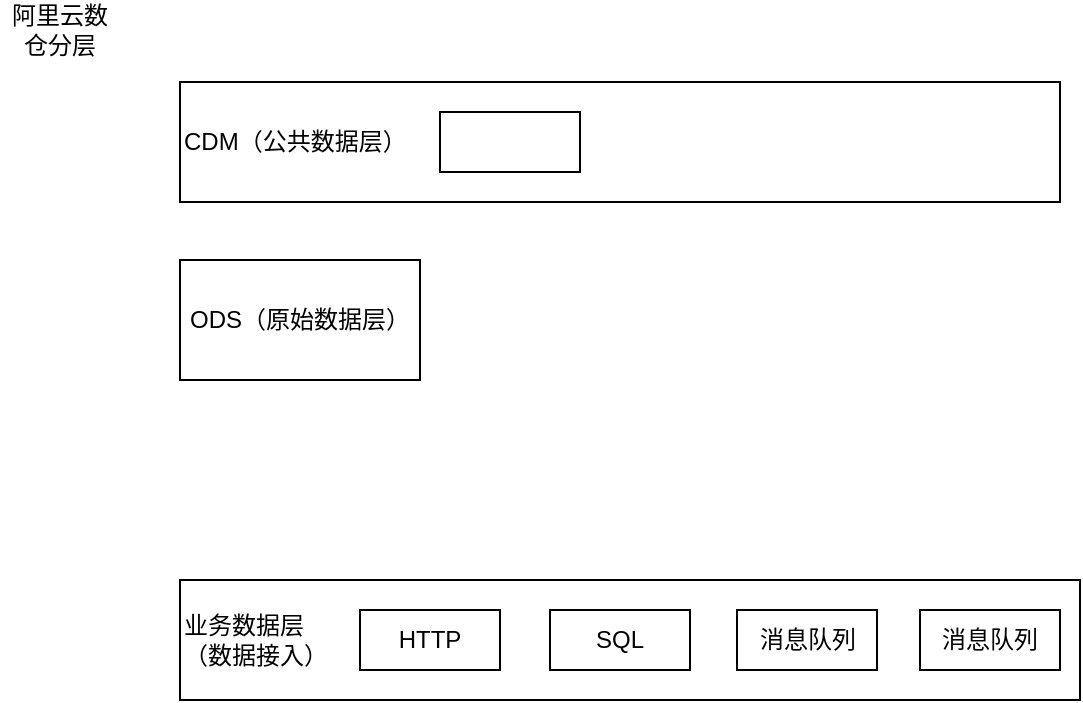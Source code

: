 <mxfile version="27.0.6">
  <diagram name="第 1 页" id="IsGkAifAaymL5s1E6pn2">
    <mxGraphModel dx="1226" dy="620" grid="1" gridSize="10" guides="1" tooltips="1" connect="1" arrows="1" fold="1" page="1" pageScale="1" pageWidth="827" pageHeight="1169" math="0" shadow="0">
      <root>
        <mxCell id="0" />
        <mxCell id="1" parent="0" />
        <mxCell id="I_psaVGzcSdA9k-5AXr2-1" value="CDM（公共数据层）" style="rounded=0;whiteSpace=wrap;html=1;align=left;" parent="1" vertex="1">
          <mxGeometry x="100" y="51" width="440" height="60" as="geometry" />
        </mxCell>
        <mxCell id="EinJu-5x4WggMxgmagd6-1" value="ODS（原始数据层）" style="rounded=0;whiteSpace=wrap;html=1;" parent="1" vertex="1">
          <mxGeometry x="100" y="140" width="120" height="60" as="geometry" />
        </mxCell>
        <mxCell id="WRWL0OdQ9SYDnA062jXD-1" value="阿里云数仓分层" style="text;html=1;align=center;verticalAlign=middle;whiteSpace=wrap;rounded=0;" vertex="1" parent="1">
          <mxGeometry x="10" y="10" width="60" height="30" as="geometry" />
        </mxCell>
        <mxCell id="WRWL0OdQ9SYDnA062jXD-2" value="" style="rounded=0;whiteSpace=wrap;html=1;" vertex="1" parent="1">
          <mxGeometry x="230" y="66" width="70" height="30" as="geometry" />
        </mxCell>
        <mxCell id="WRWL0OdQ9SYDnA062jXD-3" value="业务数据层&lt;br&gt;（数据接入）" style="rounded=0;whiteSpace=wrap;html=1;align=left;" vertex="1" parent="1">
          <mxGeometry x="100" y="300" width="450" height="60" as="geometry" />
        </mxCell>
        <mxCell id="WRWL0OdQ9SYDnA062jXD-4" value="HTTP" style="rounded=0;whiteSpace=wrap;html=1;" vertex="1" parent="1">
          <mxGeometry x="190" y="315" width="70" height="30" as="geometry" />
        </mxCell>
        <mxCell id="WRWL0OdQ9SYDnA062jXD-7" value="SQL" style="rounded=0;whiteSpace=wrap;html=1;" vertex="1" parent="1">
          <mxGeometry x="285" y="315" width="70" height="30" as="geometry" />
        </mxCell>
        <mxCell id="WRWL0OdQ9SYDnA062jXD-8" value="消息队列" style="rounded=0;whiteSpace=wrap;html=1;" vertex="1" parent="1">
          <mxGeometry x="378.5" y="315" width="70" height="30" as="geometry" />
        </mxCell>
        <mxCell id="WRWL0OdQ9SYDnA062jXD-9" value="消息队列" style="rounded=0;whiteSpace=wrap;html=1;" vertex="1" parent="1">
          <mxGeometry x="470" y="315" width="70" height="30" as="geometry" />
        </mxCell>
      </root>
    </mxGraphModel>
  </diagram>
</mxfile>
